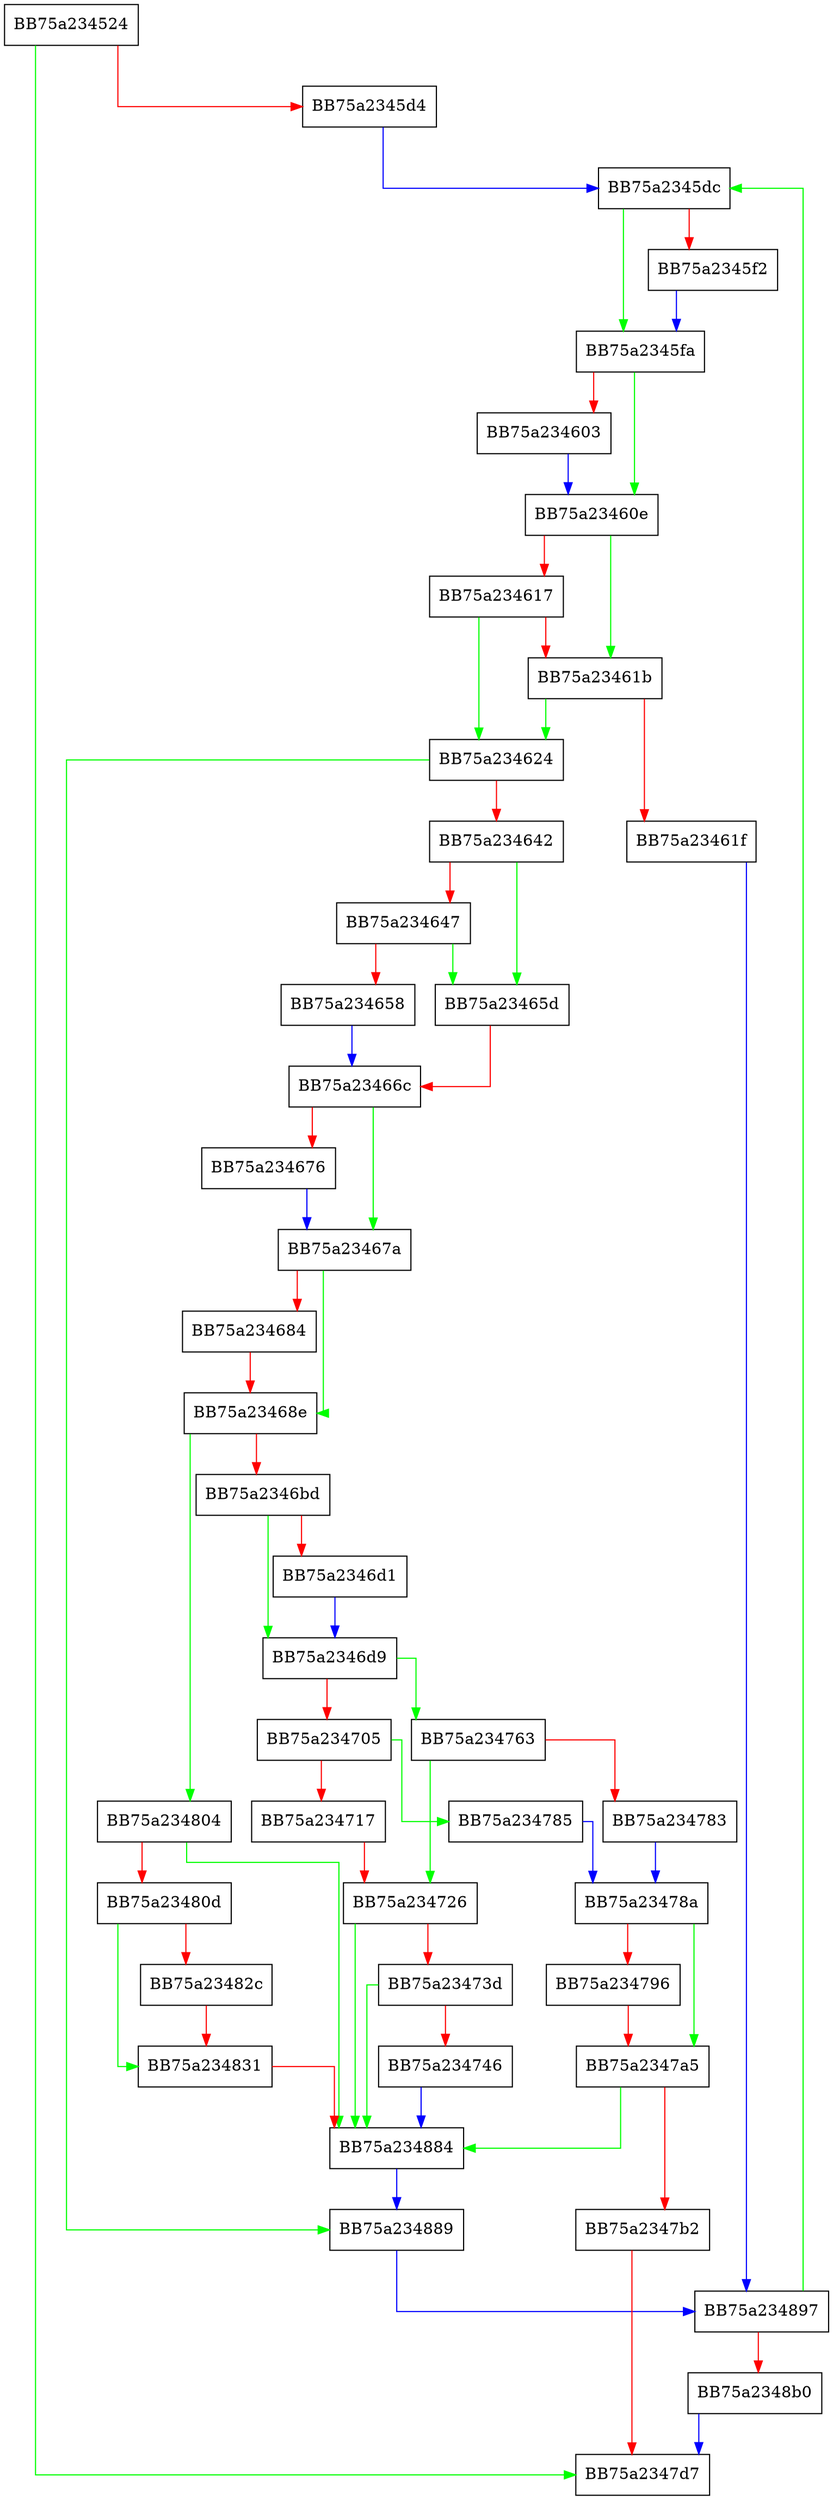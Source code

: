 digraph scan_expk_generic {
  node [shape="box"];
  graph [splines=ortho];
  BB75a234524 -> BB75a2347d7 [color="green"];
  BB75a234524 -> BB75a2345d4 [color="red"];
  BB75a2345d4 -> BB75a2345dc [color="blue"];
  BB75a2345dc -> BB75a2345fa [color="green"];
  BB75a2345dc -> BB75a2345f2 [color="red"];
  BB75a2345f2 -> BB75a2345fa [color="blue"];
  BB75a2345fa -> BB75a23460e [color="green"];
  BB75a2345fa -> BB75a234603 [color="red"];
  BB75a234603 -> BB75a23460e [color="blue"];
  BB75a23460e -> BB75a23461b [color="green"];
  BB75a23460e -> BB75a234617 [color="red"];
  BB75a234617 -> BB75a234624 [color="green"];
  BB75a234617 -> BB75a23461b [color="red"];
  BB75a23461b -> BB75a234624 [color="green"];
  BB75a23461b -> BB75a23461f [color="red"];
  BB75a23461f -> BB75a234897 [color="blue"];
  BB75a234624 -> BB75a234889 [color="green"];
  BB75a234624 -> BB75a234642 [color="red"];
  BB75a234642 -> BB75a23465d [color="green"];
  BB75a234642 -> BB75a234647 [color="red"];
  BB75a234647 -> BB75a23465d [color="green"];
  BB75a234647 -> BB75a234658 [color="red"];
  BB75a234658 -> BB75a23466c [color="blue"];
  BB75a23465d -> BB75a23466c [color="red"];
  BB75a23466c -> BB75a23467a [color="green"];
  BB75a23466c -> BB75a234676 [color="red"];
  BB75a234676 -> BB75a23467a [color="blue"];
  BB75a23467a -> BB75a23468e [color="green"];
  BB75a23467a -> BB75a234684 [color="red"];
  BB75a234684 -> BB75a23468e [color="red"];
  BB75a23468e -> BB75a234804 [color="green"];
  BB75a23468e -> BB75a2346bd [color="red"];
  BB75a2346bd -> BB75a2346d9 [color="green"];
  BB75a2346bd -> BB75a2346d1 [color="red"];
  BB75a2346d1 -> BB75a2346d9 [color="blue"];
  BB75a2346d9 -> BB75a234763 [color="green"];
  BB75a2346d9 -> BB75a234705 [color="red"];
  BB75a234705 -> BB75a234785 [color="green"];
  BB75a234705 -> BB75a234717 [color="red"];
  BB75a234717 -> BB75a234726 [color="red"];
  BB75a234726 -> BB75a234884 [color="green"];
  BB75a234726 -> BB75a23473d [color="red"];
  BB75a23473d -> BB75a234884 [color="green"];
  BB75a23473d -> BB75a234746 [color="red"];
  BB75a234746 -> BB75a234884 [color="blue"];
  BB75a234763 -> BB75a234726 [color="green"];
  BB75a234763 -> BB75a234783 [color="red"];
  BB75a234783 -> BB75a23478a [color="blue"];
  BB75a234785 -> BB75a23478a [color="blue"];
  BB75a23478a -> BB75a2347a5 [color="green"];
  BB75a23478a -> BB75a234796 [color="red"];
  BB75a234796 -> BB75a2347a5 [color="red"];
  BB75a2347a5 -> BB75a234884 [color="green"];
  BB75a2347a5 -> BB75a2347b2 [color="red"];
  BB75a2347b2 -> BB75a2347d7 [color="red"];
  BB75a234804 -> BB75a234884 [color="green"];
  BB75a234804 -> BB75a23480d [color="red"];
  BB75a23480d -> BB75a234831 [color="green"];
  BB75a23480d -> BB75a23482c [color="red"];
  BB75a23482c -> BB75a234831 [color="red"];
  BB75a234831 -> BB75a234884 [color="red"];
  BB75a234884 -> BB75a234889 [color="blue"];
  BB75a234889 -> BB75a234897 [color="blue"];
  BB75a234897 -> BB75a2345dc [color="green"];
  BB75a234897 -> BB75a2348b0 [color="red"];
  BB75a2348b0 -> BB75a2347d7 [color="blue"];
}